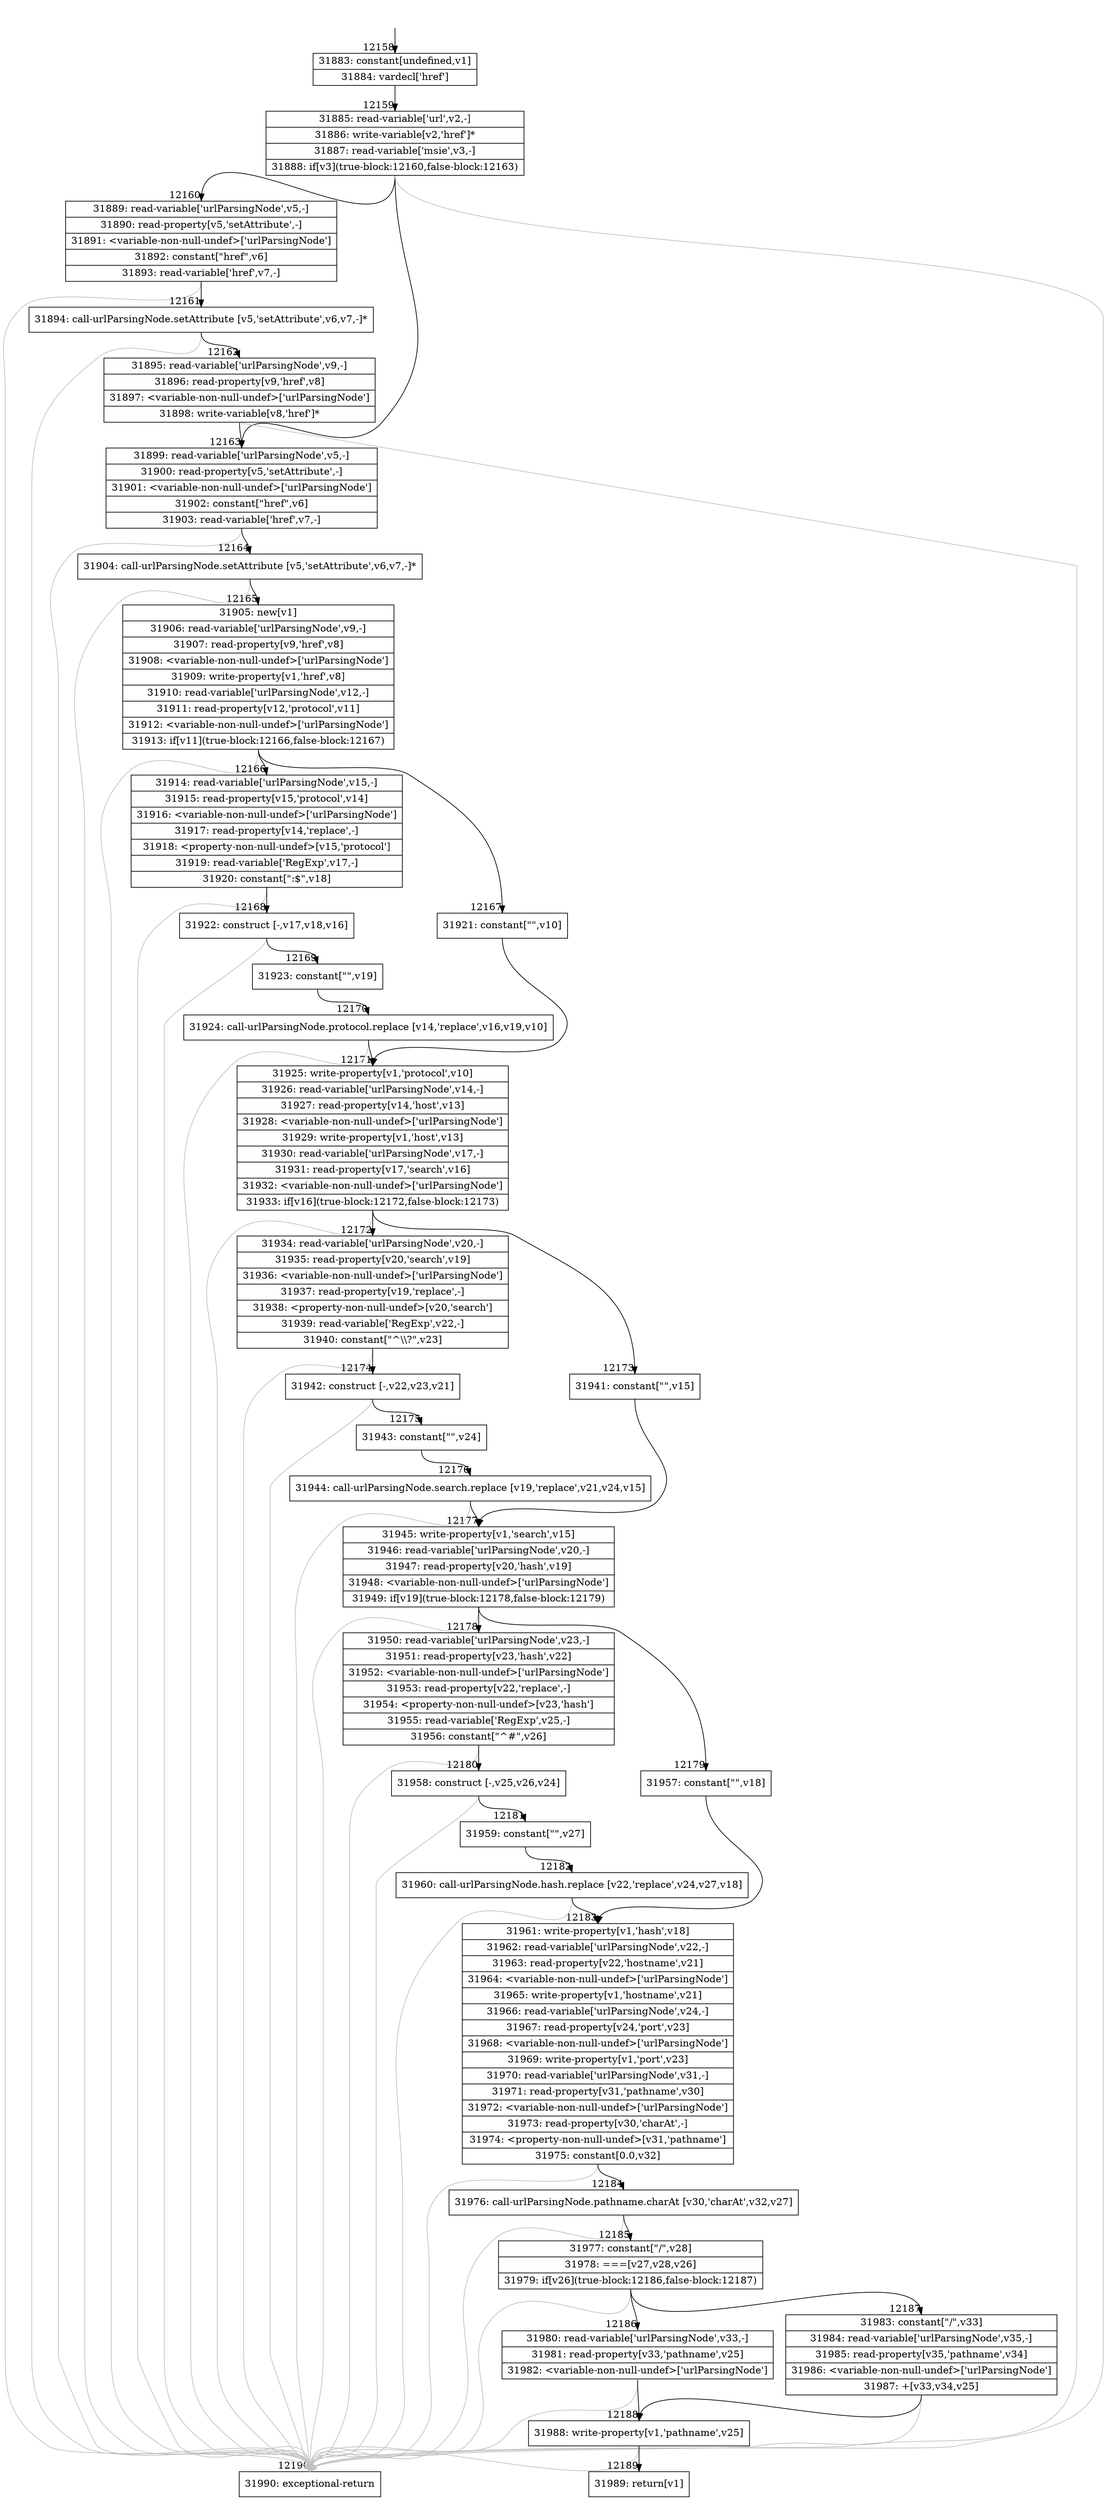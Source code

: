 digraph {
rankdir="TD"
BB_entry946[shape=none,label=""];
BB_entry946 -> BB12158 [tailport=s, headport=n, headlabel="    12158"]
BB12158 [shape=record label="{31883: constant[undefined,v1]|31884: vardecl['href']}" ] 
BB12158 -> BB12159 [tailport=s, headport=n, headlabel="      12159"]
BB12159 [shape=record label="{31885: read-variable['url',v2,-]|31886: write-variable[v2,'href']*|31887: read-variable['msie',v3,-]|31888: if[v3](true-block:12160,false-block:12163)}" ] 
BB12159 -> BB12160 [tailport=s, headport=n, headlabel="      12160"]
BB12159 -> BB12163 [tailport=s, headport=n, headlabel="      12163"]
BB12159 -> BB12190 [tailport=s, headport=n, color=gray, headlabel="      12190"]
BB12160 [shape=record label="{31889: read-variable['urlParsingNode',v5,-]|31890: read-property[v5,'setAttribute',-]|31891: \<variable-non-null-undef\>['urlParsingNode']|31892: constant[\"href\",v6]|31893: read-variable['href',v7,-]}" ] 
BB12160 -> BB12161 [tailport=s, headport=n, headlabel="      12161"]
BB12160 -> BB12190 [tailport=s, headport=n, color=gray]
BB12161 [shape=record label="{31894: call-urlParsingNode.setAttribute [v5,'setAttribute',v6,v7,-]*}" ] 
BB12161 -> BB12162 [tailport=s, headport=n, headlabel="      12162"]
BB12161 -> BB12190 [tailport=s, headport=n, color=gray]
BB12162 [shape=record label="{31895: read-variable['urlParsingNode',v9,-]|31896: read-property[v9,'href',v8]|31897: \<variable-non-null-undef\>['urlParsingNode']|31898: write-variable[v8,'href']*}" ] 
BB12162 -> BB12163 [tailport=s, headport=n]
BB12162 -> BB12190 [tailport=s, headport=n, color=gray]
BB12163 [shape=record label="{31899: read-variable['urlParsingNode',v5,-]|31900: read-property[v5,'setAttribute',-]|31901: \<variable-non-null-undef\>['urlParsingNode']|31902: constant[\"href\",v6]|31903: read-variable['href',v7,-]}" ] 
BB12163 -> BB12164 [tailport=s, headport=n, headlabel="      12164"]
BB12163 -> BB12190 [tailport=s, headport=n, color=gray]
BB12164 [shape=record label="{31904: call-urlParsingNode.setAttribute [v5,'setAttribute',v6,v7,-]*}" ] 
BB12164 -> BB12165 [tailport=s, headport=n, headlabel="      12165"]
BB12164 -> BB12190 [tailport=s, headport=n, color=gray]
BB12165 [shape=record label="{31905: new[v1]|31906: read-variable['urlParsingNode',v9,-]|31907: read-property[v9,'href',v8]|31908: \<variable-non-null-undef\>['urlParsingNode']|31909: write-property[v1,'href',v8]|31910: read-variable['urlParsingNode',v12,-]|31911: read-property[v12,'protocol',v11]|31912: \<variable-non-null-undef\>['urlParsingNode']|31913: if[v11](true-block:12166,false-block:12167)}" ] 
BB12165 -> BB12166 [tailport=s, headport=n, headlabel="      12166"]
BB12165 -> BB12167 [tailport=s, headport=n, headlabel="      12167"]
BB12165 -> BB12190 [tailport=s, headport=n, color=gray]
BB12166 [shape=record label="{31914: read-variable['urlParsingNode',v15,-]|31915: read-property[v15,'protocol',v14]|31916: \<variable-non-null-undef\>['urlParsingNode']|31917: read-property[v14,'replace',-]|31918: \<property-non-null-undef\>[v15,'protocol']|31919: read-variable['RegExp',v17,-]|31920: constant[\":$\",v18]}" ] 
BB12166 -> BB12168 [tailport=s, headport=n, headlabel="      12168"]
BB12166 -> BB12190 [tailport=s, headport=n, color=gray]
BB12167 [shape=record label="{31921: constant[\"\",v10]}" ] 
BB12167 -> BB12171 [tailport=s, headport=n, headlabel="      12171"]
BB12168 [shape=record label="{31922: construct [-,v17,v18,v16]}" ] 
BB12168 -> BB12169 [tailport=s, headport=n, headlabel="      12169"]
BB12168 -> BB12190 [tailport=s, headport=n, color=gray]
BB12169 [shape=record label="{31923: constant[\"\",v19]}" ] 
BB12169 -> BB12170 [tailport=s, headport=n, headlabel="      12170"]
BB12170 [shape=record label="{31924: call-urlParsingNode.protocol.replace [v14,'replace',v16,v19,v10]}" ] 
BB12170 -> BB12171 [tailport=s, headport=n]
BB12170 -> BB12190 [tailport=s, headport=n, color=gray]
BB12171 [shape=record label="{31925: write-property[v1,'protocol',v10]|31926: read-variable['urlParsingNode',v14,-]|31927: read-property[v14,'host',v13]|31928: \<variable-non-null-undef\>['urlParsingNode']|31929: write-property[v1,'host',v13]|31930: read-variable['urlParsingNode',v17,-]|31931: read-property[v17,'search',v16]|31932: \<variable-non-null-undef\>['urlParsingNode']|31933: if[v16](true-block:12172,false-block:12173)}" ] 
BB12171 -> BB12172 [tailport=s, headport=n, headlabel="      12172"]
BB12171 -> BB12173 [tailport=s, headport=n, headlabel="      12173"]
BB12171 -> BB12190 [tailport=s, headport=n, color=gray]
BB12172 [shape=record label="{31934: read-variable['urlParsingNode',v20,-]|31935: read-property[v20,'search',v19]|31936: \<variable-non-null-undef\>['urlParsingNode']|31937: read-property[v19,'replace',-]|31938: \<property-non-null-undef\>[v20,'search']|31939: read-variable['RegExp',v22,-]|31940: constant[\"^\\\\?\",v23]}" ] 
BB12172 -> BB12174 [tailport=s, headport=n, headlabel="      12174"]
BB12172 -> BB12190 [tailport=s, headport=n, color=gray]
BB12173 [shape=record label="{31941: constant[\"\",v15]}" ] 
BB12173 -> BB12177 [tailport=s, headport=n, headlabel="      12177"]
BB12174 [shape=record label="{31942: construct [-,v22,v23,v21]}" ] 
BB12174 -> BB12175 [tailport=s, headport=n, headlabel="      12175"]
BB12174 -> BB12190 [tailport=s, headport=n, color=gray]
BB12175 [shape=record label="{31943: constant[\"\",v24]}" ] 
BB12175 -> BB12176 [tailport=s, headport=n, headlabel="      12176"]
BB12176 [shape=record label="{31944: call-urlParsingNode.search.replace [v19,'replace',v21,v24,v15]}" ] 
BB12176 -> BB12177 [tailport=s, headport=n]
BB12176 -> BB12190 [tailport=s, headport=n, color=gray]
BB12177 [shape=record label="{31945: write-property[v1,'search',v15]|31946: read-variable['urlParsingNode',v20,-]|31947: read-property[v20,'hash',v19]|31948: \<variable-non-null-undef\>['urlParsingNode']|31949: if[v19](true-block:12178,false-block:12179)}" ] 
BB12177 -> BB12178 [tailport=s, headport=n, headlabel="      12178"]
BB12177 -> BB12179 [tailport=s, headport=n, headlabel="      12179"]
BB12177 -> BB12190 [tailport=s, headport=n, color=gray]
BB12178 [shape=record label="{31950: read-variable['urlParsingNode',v23,-]|31951: read-property[v23,'hash',v22]|31952: \<variable-non-null-undef\>['urlParsingNode']|31953: read-property[v22,'replace',-]|31954: \<property-non-null-undef\>[v23,'hash']|31955: read-variable['RegExp',v25,-]|31956: constant[\"^#\",v26]}" ] 
BB12178 -> BB12180 [tailport=s, headport=n, headlabel="      12180"]
BB12178 -> BB12190 [tailport=s, headport=n, color=gray]
BB12179 [shape=record label="{31957: constant[\"\",v18]}" ] 
BB12179 -> BB12183 [tailport=s, headport=n, headlabel="      12183"]
BB12180 [shape=record label="{31958: construct [-,v25,v26,v24]}" ] 
BB12180 -> BB12181 [tailport=s, headport=n, headlabel="      12181"]
BB12180 -> BB12190 [tailport=s, headport=n, color=gray]
BB12181 [shape=record label="{31959: constant[\"\",v27]}" ] 
BB12181 -> BB12182 [tailport=s, headport=n, headlabel="      12182"]
BB12182 [shape=record label="{31960: call-urlParsingNode.hash.replace [v22,'replace',v24,v27,v18]}" ] 
BB12182 -> BB12183 [tailport=s, headport=n]
BB12182 -> BB12190 [tailport=s, headport=n, color=gray]
BB12183 [shape=record label="{31961: write-property[v1,'hash',v18]|31962: read-variable['urlParsingNode',v22,-]|31963: read-property[v22,'hostname',v21]|31964: \<variable-non-null-undef\>['urlParsingNode']|31965: write-property[v1,'hostname',v21]|31966: read-variable['urlParsingNode',v24,-]|31967: read-property[v24,'port',v23]|31968: \<variable-non-null-undef\>['urlParsingNode']|31969: write-property[v1,'port',v23]|31970: read-variable['urlParsingNode',v31,-]|31971: read-property[v31,'pathname',v30]|31972: \<variable-non-null-undef\>['urlParsingNode']|31973: read-property[v30,'charAt',-]|31974: \<property-non-null-undef\>[v31,'pathname']|31975: constant[0.0,v32]}" ] 
BB12183 -> BB12184 [tailport=s, headport=n, headlabel="      12184"]
BB12183 -> BB12190 [tailport=s, headport=n, color=gray]
BB12184 [shape=record label="{31976: call-urlParsingNode.pathname.charAt [v30,'charAt',v32,v27]}" ] 
BB12184 -> BB12185 [tailport=s, headport=n, headlabel="      12185"]
BB12184 -> BB12190 [tailport=s, headport=n, color=gray]
BB12185 [shape=record label="{31977: constant[\"/\",v28]|31978: ===[v27,v28,v26]|31979: if[v26](true-block:12186,false-block:12187)}" ] 
BB12185 -> BB12186 [tailport=s, headport=n, headlabel="      12186"]
BB12185 -> BB12187 [tailport=s, headport=n, headlabel="      12187"]
BB12185 -> BB12190 [tailport=s, headport=n, color=gray]
BB12186 [shape=record label="{31980: read-variable['urlParsingNode',v33,-]|31981: read-property[v33,'pathname',v25]|31982: \<variable-non-null-undef\>['urlParsingNode']}" ] 
BB12186 -> BB12188 [tailport=s, headport=n, headlabel="      12188"]
BB12186 -> BB12190 [tailport=s, headport=n, color=gray]
BB12187 [shape=record label="{31983: constant[\"/\",v33]|31984: read-variable['urlParsingNode',v35,-]|31985: read-property[v35,'pathname',v34]|31986: \<variable-non-null-undef\>['urlParsingNode']|31987: +[v33,v34,v25]}" ] 
BB12187 -> BB12188 [tailport=s, headport=n]
BB12187 -> BB12190 [tailport=s, headport=n, color=gray]
BB12188 [shape=record label="{31988: write-property[v1,'pathname',v25]}" ] 
BB12188 -> BB12189 [tailport=s, headport=n, headlabel="      12189"]
BB12188 -> BB12190 [tailport=s, headport=n, color=gray]
BB12189 [shape=record label="{31989: return[v1]}" ] 
BB12190 [shape=record label="{31990: exceptional-return}" ] 
//#$~ 17841
}
